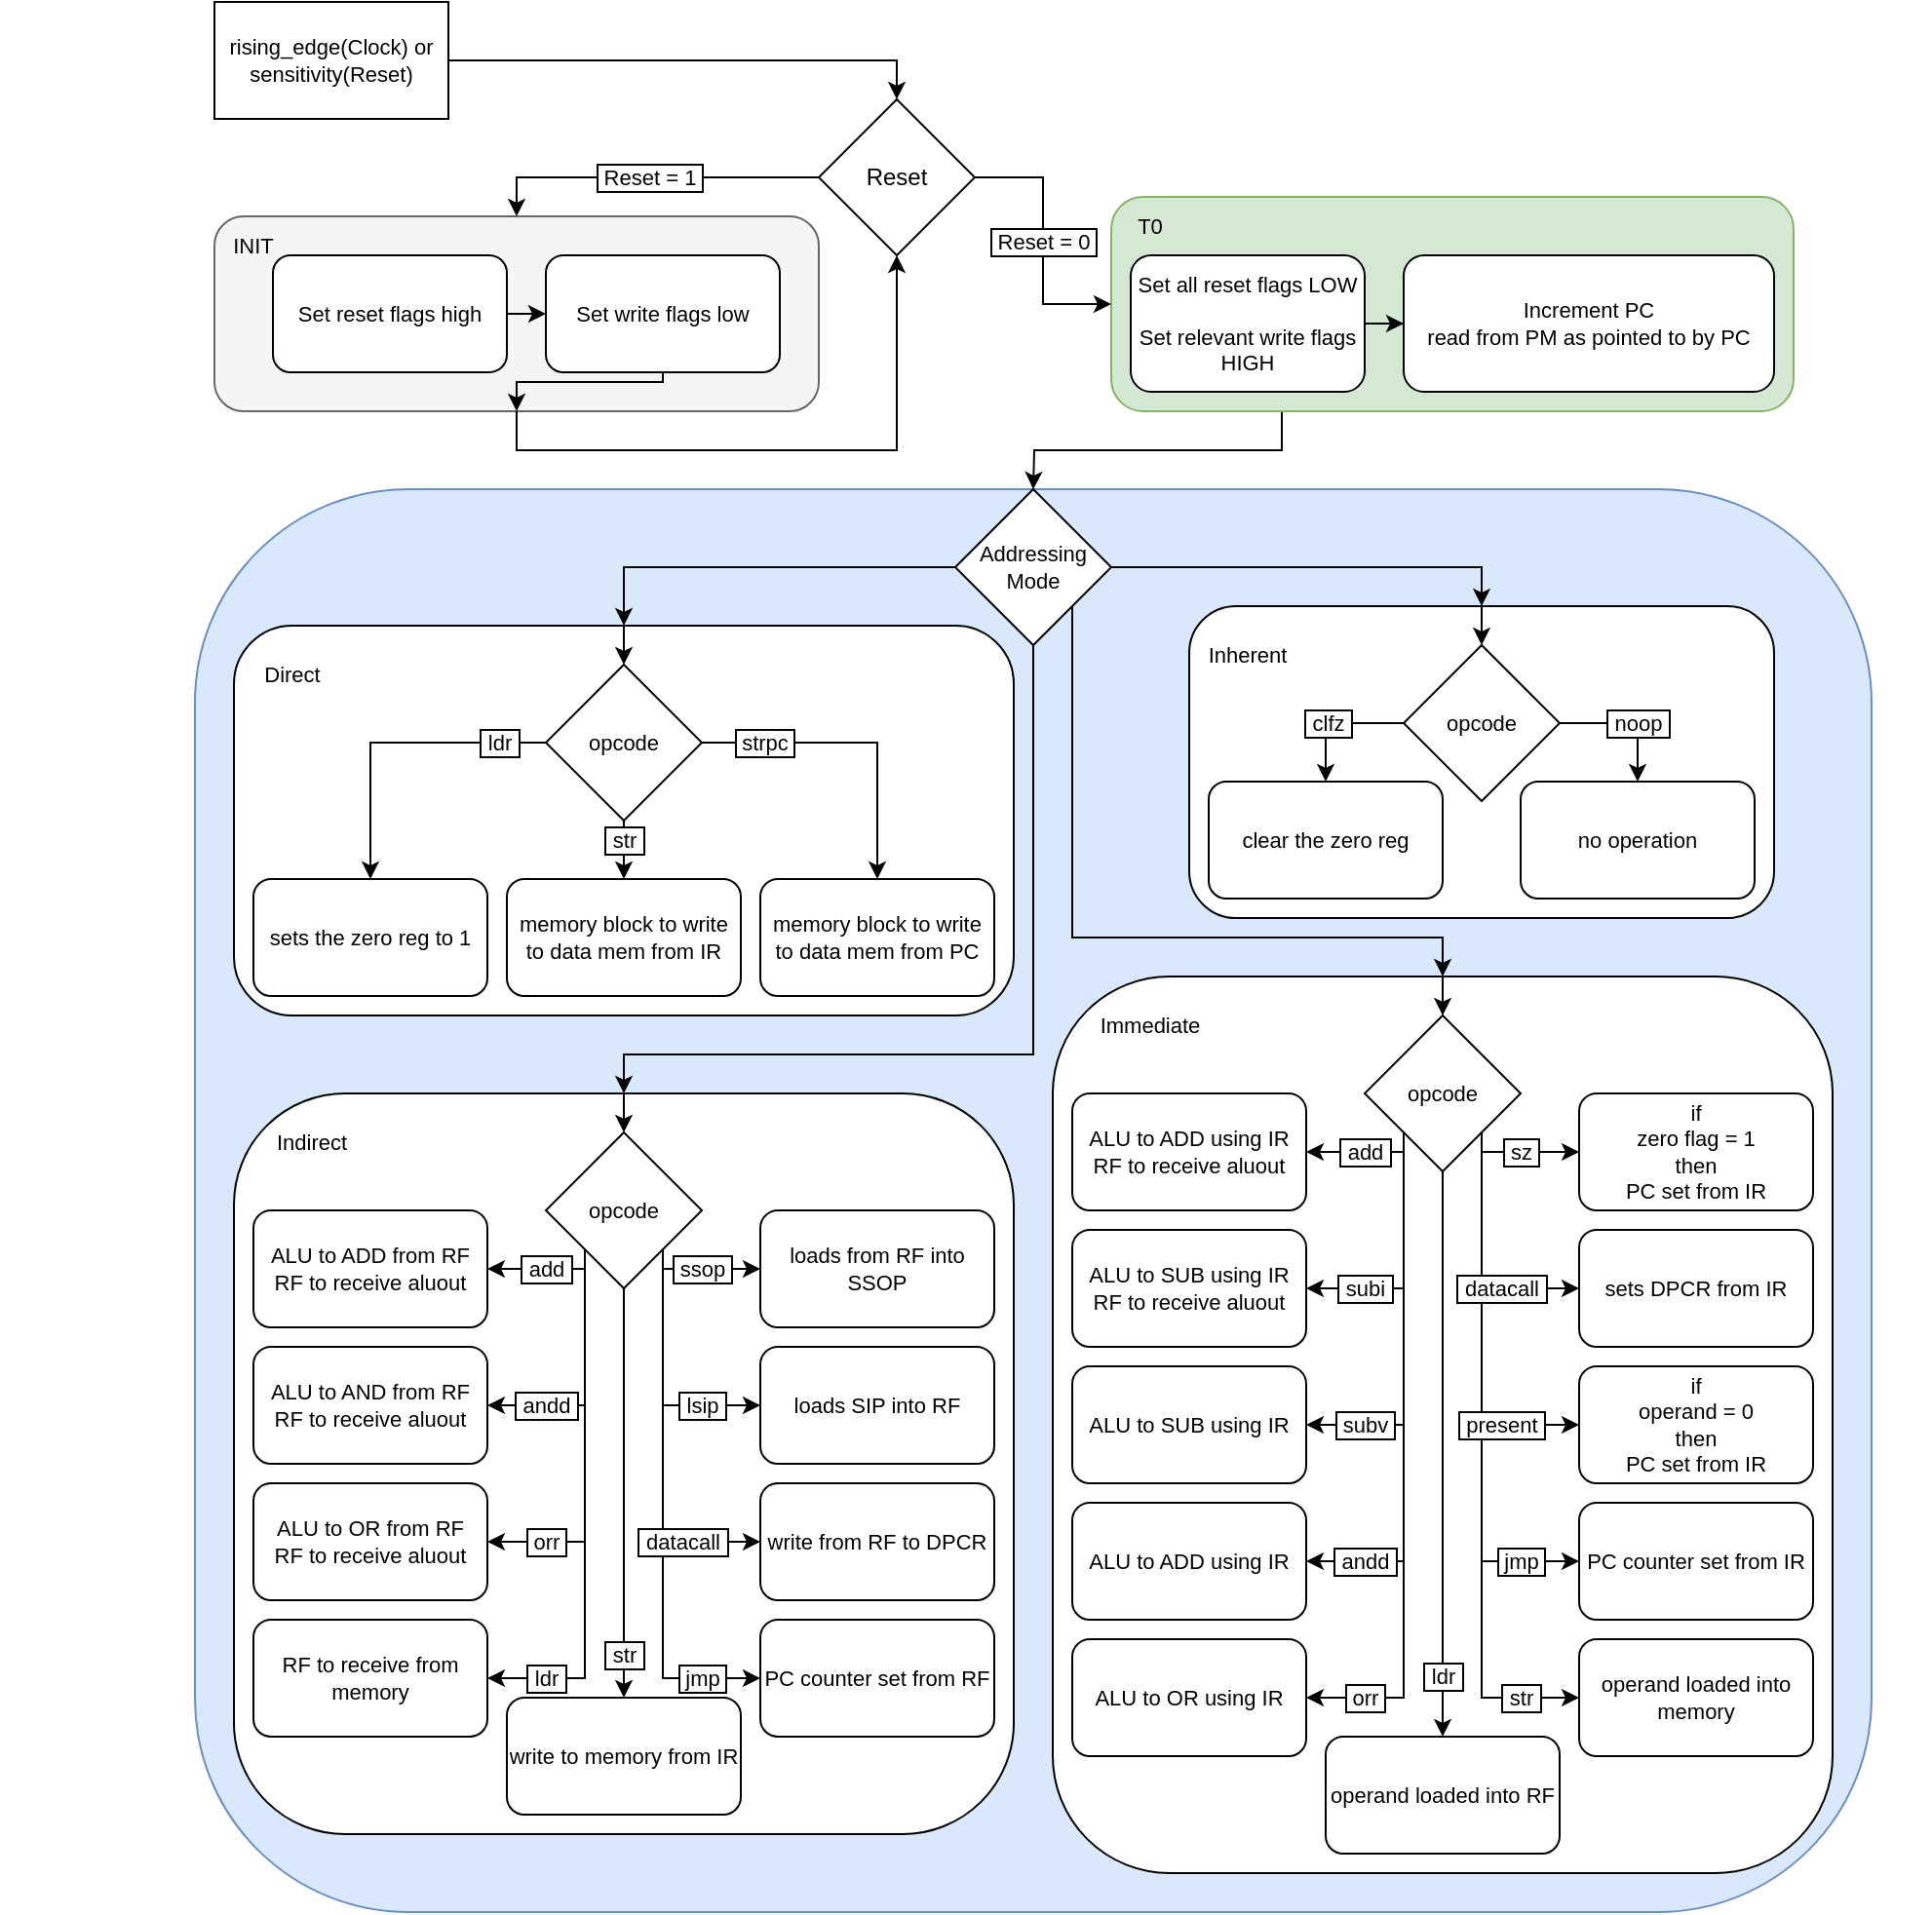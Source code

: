 <mxfile version="21.2.8" type="device" pages="2">
  <diagram name="ControlUnit" id="5OSL73vHE7T3cGWi182U">
    <mxGraphModel dx="1600" dy="478" grid="1" gridSize="10" guides="1" tooltips="1" connect="1" arrows="1" fold="1" page="1" pageScale="1" pageWidth="850" pageHeight="1100" math="0" shadow="0">
      <root>
        <mxCell id="0" />
        <mxCell id="1" parent="0" />
        <mxCell id="ZNJKmo3YXMTwLJoMVDTs-153" value="" style="rounded=1;whiteSpace=wrap;html=1;labelBackgroundColor=default;labelBorderColor=default;fontFamily=Helvetica;fontSize=11;fillColor=#dae8fc;strokeColor=#6c8ebf;" vertex="1" parent="1">
          <mxGeometry x="-280" y="400" width="860" height="730" as="geometry" />
        </mxCell>
        <mxCell id="ZNJKmo3YXMTwLJoMVDTs-136" style="edgeStyle=orthogonalEdgeStyle;shape=connector;rounded=0;orthogonalLoop=1;jettySize=auto;html=1;exitX=0.25;exitY=1;exitDx=0;exitDy=0;entryX=0.5;entryY=0;entryDx=0;entryDy=0;labelBackgroundColor=default;labelBorderColor=default;strokeColor=default;fontFamily=Helvetica;fontSize=11;fontColor=default;endArrow=classic;" edge="1" parent="1" source="ZNJKmo3YXMTwLJoMVDTs-28">
          <mxGeometry relative="1" as="geometry">
            <mxPoint x="150" y="400" as="targetPoint" />
          </mxGeometry>
        </mxCell>
        <mxCell id="ZNJKmo3YXMTwLJoMVDTs-52" value="" style="group" vertex="1" connectable="0" parent="1">
          <mxGeometry x="230" y="460" width="300" height="160" as="geometry" />
        </mxCell>
        <mxCell id="ZNJKmo3YXMTwLJoMVDTs-40" value="" style="rounded=1;whiteSpace=wrap;html=1;fontFamily=Helvetica;fontSize=11;fontColor=default;" vertex="1" parent="ZNJKmo3YXMTwLJoMVDTs-52">
          <mxGeometry width="300" height="160" as="geometry" />
        </mxCell>
        <mxCell id="ZNJKmo3YXMTwLJoMVDTs-41" value="Inherent" style="text;html=1;strokeColor=none;fillColor=none;align=center;verticalAlign=middle;whiteSpace=wrap;rounded=0;fontSize=11;fontFamily=Helvetica;fontColor=default;" vertex="1" parent="ZNJKmo3YXMTwLJoMVDTs-52">
          <mxGeometry y="10" width="60" height="30" as="geometry" />
        </mxCell>
        <mxCell id="ZNJKmo3YXMTwLJoMVDTs-42" value="opcode" style="rhombus;whiteSpace=wrap;html=1;fontFamily=Helvetica;fontSize=11;fontColor=default;" vertex="1" parent="ZNJKmo3YXMTwLJoMVDTs-52">
          <mxGeometry x="110" y="20" width="80" height="80" as="geometry" />
        </mxCell>
        <mxCell id="ZNJKmo3YXMTwLJoMVDTs-43" value="clear the zero reg" style="rounded=1;whiteSpace=wrap;html=1;fontFamily=Helvetica;fontSize=11;fontColor=default;" vertex="1" parent="ZNJKmo3YXMTwLJoMVDTs-52">
          <mxGeometry x="10" y="90" width="120" height="60" as="geometry" />
        </mxCell>
        <mxCell id="ZNJKmo3YXMTwLJoMVDTs-45" style="edgeStyle=orthogonalEdgeStyle;shape=connector;rounded=0;orthogonalLoop=1;jettySize=auto;html=1;exitX=0;exitY=0.5;exitDx=0;exitDy=0;labelBackgroundColor=default;labelBorderColor=default;strokeColor=default;fontFamily=Helvetica;fontSize=11;fontColor=default;endArrow=classic;" edge="1" parent="ZNJKmo3YXMTwLJoMVDTs-52" source="ZNJKmo3YXMTwLJoMVDTs-42" target="ZNJKmo3YXMTwLJoMVDTs-43">
          <mxGeometry relative="1" as="geometry" />
        </mxCell>
        <mxCell id="ZNJKmo3YXMTwLJoMVDTs-48" value="&amp;nbsp;clfz&amp;nbsp;" style="edgeLabel;html=1;align=center;verticalAlign=middle;resizable=0;points=[];fontSize=11;fontFamily=Helvetica;fontColor=default;labelBorderColor=default;" vertex="1" connectable="0" parent="ZNJKmo3YXMTwLJoMVDTs-45">
          <mxGeometry x="-0.095" relative="1" as="geometry">
            <mxPoint x="-8" as="offset" />
          </mxGeometry>
        </mxCell>
        <mxCell id="ZNJKmo3YXMTwLJoMVDTs-44" value="no operation" style="rounded=1;whiteSpace=wrap;html=1;fontFamily=Helvetica;fontSize=11;fontColor=default;" vertex="1" parent="ZNJKmo3YXMTwLJoMVDTs-52">
          <mxGeometry x="170" y="90" width="120" height="60" as="geometry" />
        </mxCell>
        <mxCell id="ZNJKmo3YXMTwLJoMVDTs-49" value="&amp;nbsp;noop&amp;nbsp;" style="edgeStyle=orthogonalEdgeStyle;shape=connector;rounded=0;orthogonalLoop=1;jettySize=auto;html=1;exitX=1;exitY=0.5;exitDx=0;exitDy=0;entryX=0.5;entryY=0;entryDx=0;entryDy=0;labelBackgroundColor=default;labelBorderColor=default;strokeColor=default;fontFamily=Helvetica;fontSize=11;fontColor=default;endArrow=classic;" edge="1" parent="ZNJKmo3YXMTwLJoMVDTs-52" source="ZNJKmo3YXMTwLJoMVDTs-42" target="ZNJKmo3YXMTwLJoMVDTs-44">
          <mxGeometry x="0.143" relative="1" as="geometry">
            <mxPoint as="offset" />
          </mxGeometry>
        </mxCell>
        <mxCell id="ZNJKmo3YXMTwLJoMVDTs-51" style="edgeStyle=orthogonalEdgeStyle;shape=connector;rounded=0;orthogonalLoop=1;jettySize=auto;html=1;exitX=0.5;exitY=0;exitDx=0;exitDy=0;entryX=0.5;entryY=0;entryDx=0;entryDy=0;labelBackgroundColor=default;labelBorderColor=default;strokeColor=default;fontFamily=Helvetica;fontSize=11;fontColor=default;endArrow=classic;" edge="1" parent="ZNJKmo3YXMTwLJoMVDTs-52" source="ZNJKmo3YXMTwLJoMVDTs-40" target="ZNJKmo3YXMTwLJoMVDTs-42">
          <mxGeometry relative="1" as="geometry" />
        </mxCell>
        <mxCell id="ZNJKmo3YXMTwLJoMVDTs-77" value="" style="group" vertex="1" connectable="0" parent="1">
          <mxGeometry x="-260" y="470" width="400" height="200" as="geometry" />
        </mxCell>
        <mxCell id="ZNJKmo3YXMTwLJoMVDTs-54" value="" style="rounded=1;whiteSpace=wrap;html=1;fontFamily=Helvetica;fontSize=11;fontColor=default;" vertex="1" parent="ZNJKmo3YXMTwLJoMVDTs-77">
          <mxGeometry width="400" height="200" as="geometry" />
        </mxCell>
        <mxCell id="ZNJKmo3YXMTwLJoMVDTs-55" value="Direct" style="text;html=1;strokeColor=none;fillColor=none;align=center;verticalAlign=middle;whiteSpace=wrap;rounded=0;fontSize=11;fontFamily=Helvetica;fontColor=default;" vertex="1" parent="ZNJKmo3YXMTwLJoMVDTs-77">
          <mxGeometry y="10" width="60" height="30" as="geometry" />
        </mxCell>
        <mxCell id="ZNJKmo3YXMTwLJoMVDTs-56" value="opcode" style="rhombus;whiteSpace=wrap;html=1;fontFamily=Helvetica;fontSize=11;fontColor=default;" vertex="1" parent="ZNJKmo3YXMTwLJoMVDTs-77">
          <mxGeometry x="160" y="20" width="80" height="80" as="geometry" />
        </mxCell>
        <mxCell id="ZNJKmo3YXMTwLJoMVDTs-57" value="sets the zero reg to 1" style="rounded=1;whiteSpace=wrap;html=1;fontFamily=Helvetica;fontSize=11;fontColor=default;" vertex="1" parent="ZNJKmo3YXMTwLJoMVDTs-77">
          <mxGeometry x="10" y="130" width="120" height="60" as="geometry" />
        </mxCell>
        <mxCell id="ZNJKmo3YXMTwLJoMVDTs-58" style="edgeStyle=orthogonalEdgeStyle;shape=connector;rounded=0;orthogonalLoop=1;jettySize=auto;html=1;exitX=0;exitY=0.5;exitDx=0;exitDy=0;labelBackgroundColor=default;labelBorderColor=default;strokeColor=default;fontFamily=Helvetica;fontSize=11;fontColor=default;endArrow=classic;entryX=0.5;entryY=0;entryDx=0;entryDy=0;" edge="1" parent="ZNJKmo3YXMTwLJoMVDTs-77" source="ZNJKmo3YXMTwLJoMVDTs-56" target="ZNJKmo3YXMTwLJoMVDTs-57">
          <mxGeometry relative="1" as="geometry" />
        </mxCell>
        <mxCell id="ZNJKmo3YXMTwLJoMVDTs-59" value="&amp;nbsp;ldr&amp;nbsp;" style="edgeLabel;html=1;align=center;verticalAlign=middle;resizable=0;points=[];fontSize=11;fontFamily=Helvetica;fontColor=default;labelBorderColor=default;" vertex="1" connectable="0" parent="ZNJKmo3YXMTwLJoMVDTs-58">
          <mxGeometry x="-0.095" relative="1" as="geometry">
            <mxPoint x="48" as="offset" />
          </mxGeometry>
        </mxCell>
        <mxCell id="ZNJKmo3YXMTwLJoMVDTs-60" value="memory block to write to data mem from PC" style="rounded=1;whiteSpace=wrap;html=1;fontFamily=Helvetica;fontSize=11;fontColor=default;" vertex="1" parent="ZNJKmo3YXMTwLJoMVDTs-77">
          <mxGeometry x="270" y="130" width="120" height="60" as="geometry" />
        </mxCell>
        <mxCell id="ZNJKmo3YXMTwLJoMVDTs-61" value="&amp;nbsp;strpc&amp;nbsp;" style="edgeStyle=orthogonalEdgeStyle;shape=connector;rounded=0;orthogonalLoop=1;jettySize=auto;html=1;exitX=1;exitY=0.5;exitDx=0;exitDy=0;entryX=0.5;entryY=0;entryDx=0;entryDy=0;labelBackgroundColor=default;labelBorderColor=default;strokeColor=default;fontFamily=Helvetica;fontSize=11;fontColor=default;endArrow=classic;" edge="1" parent="ZNJKmo3YXMTwLJoMVDTs-77" source="ZNJKmo3YXMTwLJoMVDTs-56" target="ZNJKmo3YXMTwLJoMVDTs-60">
          <mxGeometry x="-0.6" relative="1" as="geometry">
            <mxPoint as="offset" />
          </mxGeometry>
        </mxCell>
        <mxCell id="ZNJKmo3YXMTwLJoMVDTs-62" style="edgeStyle=orthogonalEdgeStyle;shape=connector;rounded=0;orthogonalLoop=1;jettySize=auto;html=1;exitX=0.5;exitY=0;exitDx=0;exitDy=0;entryX=0.5;entryY=0;entryDx=0;entryDy=0;labelBackgroundColor=default;labelBorderColor=default;strokeColor=default;fontFamily=Helvetica;fontSize=11;fontColor=default;endArrow=classic;" edge="1" parent="ZNJKmo3YXMTwLJoMVDTs-77" source="ZNJKmo3YXMTwLJoMVDTs-54" target="ZNJKmo3YXMTwLJoMVDTs-56">
          <mxGeometry relative="1" as="geometry" />
        </mxCell>
        <mxCell id="ZNJKmo3YXMTwLJoMVDTs-64" value="memory block to write to data mem from IR" style="rounded=1;whiteSpace=wrap;html=1;fontFamily=Helvetica;fontSize=11;fontColor=default;" vertex="1" parent="ZNJKmo3YXMTwLJoMVDTs-77">
          <mxGeometry x="140" y="130" width="120" height="60" as="geometry" />
        </mxCell>
        <mxCell id="ZNJKmo3YXMTwLJoMVDTs-65" value="&amp;nbsp;str&amp;nbsp;" style="edgeStyle=orthogonalEdgeStyle;shape=connector;rounded=0;orthogonalLoop=1;jettySize=auto;html=1;exitX=0.5;exitY=1;exitDx=0;exitDy=0;entryX=0.5;entryY=0;entryDx=0;entryDy=0;labelBackgroundColor=default;labelBorderColor=default;strokeColor=default;fontFamily=Helvetica;fontSize=11;fontColor=default;endArrow=classic;" edge="1" parent="ZNJKmo3YXMTwLJoMVDTs-77" source="ZNJKmo3YXMTwLJoMVDTs-56" target="ZNJKmo3YXMTwLJoMVDTs-64">
          <mxGeometry x="-0.333" relative="1" as="geometry">
            <mxPoint as="offset" />
          </mxGeometry>
        </mxCell>
        <mxCell id="ZNJKmo3YXMTwLJoMVDTs-131" value="" style="group" vertex="1" connectable="0" parent="1">
          <mxGeometry x="160" y="650" width="420" height="480" as="geometry" />
        </mxCell>
        <mxCell id="ZNJKmo3YXMTwLJoMVDTs-66" value="" style="rounded=1;whiteSpace=wrap;html=1;fontFamily=Helvetica;fontSize=11;fontColor=default;" vertex="1" parent="ZNJKmo3YXMTwLJoMVDTs-131">
          <mxGeometry width="400" height="460" as="geometry" />
        </mxCell>
        <mxCell id="ZNJKmo3YXMTwLJoMVDTs-67" value="Immediate" style="text;html=1;strokeColor=none;fillColor=none;align=center;verticalAlign=middle;whiteSpace=wrap;rounded=0;fontSize=11;fontFamily=Helvetica;fontColor=default;" vertex="1" parent="ZNJKmo3YXMTwLJoMVDTs-131">
          <mxGeometry x="20" y="10" width="60" height="30" as="geometry" />
        </mxCell>
        <mxCell id="ZNJKmo3YXMTwLJoMVDTs-69" value="opcode" style="rhombus;whiteSpace=wrap;html=1;fontFamily=Helvetica;fontSize=11;fontColor=default;" vertex="1" parent="ZNJKmo3YXMTwLJoMVDTs-131">
          <mxGeometry x="160" y="20" width="80" height="80" as="geometry" />
        </mxCell>
        <mxCell id="ZNJKmo3YXMTwLJoMVDTs-70" value="ALU to ADD using IR&lt;br&gt;RF to receive aluout" style="rounded=1;whiteSpace=wrap;html=1;fontFamily=Helvetica;fontSize=11;fontColor=default;" vertex="1" parent="ZNJKmo3YXMTwLJoMVDTs-131">
          <mxGeometry x="10" y="60" width="120" height="60" as="geometry" />
        </mxCell>
        <mxCell id="ZNJKmo3YXMTwLJoMVDTs-81" value="&amp;nbsp;add&amp;nbsp;" style="edgeStyle=orthogonalEdgeStyle;shape=connector;rounded=0;orthogonalLoop=1;jettySize=auto;html=1;exitX=0;exitY=1;exitDx=0;exitDy=0;entryX=1;entryY=0.5;entryDx=0;entryDy=0;labelBackgroundColor=default;labelBorderColor=default;strokeColor=default;fontFamily=Helvetica;fontSize=11;fontColor=default;endArrow=classic;" edge="1" parent="ZNJKmo3YXMTwLJoMVDTs-131" source="ZNJKmo3YXMTwLJoMVDTs-69" target="ZNJKmo3YXMTwLJoMVDTs-70">
          <mxGeometry relative="1" as="geometry">
            <Array as="points">
              <mxPoint x="180" y="90" />
            </Array>
            <mxPoint as="offset" />
          </mxGeometry>
        </mxCell>
        <mxCell id="ZNJKmo3YXMTwLJoMVDTs-75" style="edgeStyle=orthogonalEdgeStyle;shape=connector;rounded=0;orthogonalLoop=1;jettySize=auto;html=1;exitX=0.5;exitY=0;exitDx=0;exitDy=0;entryX=0.5;entryY=0;entryDx=0;entryDy=0;labelBackgroundColor=default;labelBorderColor=default;strokeColor=default;fontFamily=Helvetica;fontSize=11;fontColor=default;endArrow=classic;" edge="1" parent="ZNJKmo3YXMTwLJoMVDTs-131" source="ZNJKmo3YXMTwLJoMVDTs-66" target="ZNJKmo3YXMTwLJoMVDTs-69">
          <mxGeometry relative="1" as="geometry" />
        </mxCell>
        <mxCell id="ZNJKmo3YXMTwLJoMVDTs-76" value="operand loaded into RF" style="rounded=1;whiteSpace=wrap;html=1;fontFamily=Helvetica;fontSize=11;fontColor=default;" vertex="1" parent="ZNJKmo3YXMTwLJoMVDTs-131">
          <mxGeometry x="140" y="390" width="120" height="60" as="geometry" />
        </mxCell>
        <mxCell id="ZNJKmo3YXMTwLJoMVDTs-68" value="&amp;nbsp;ldr&amp;nbsp;" style="edgeStyle=orthogonalEdgeStyle;shape=connector;rounded=0;orthogonalLoop=1;jettySize=auto;html=1;exitX=0.5;exitY=1;exitDx=0;exitDy=0;entryX=0.5;entryY=0;entryDx=0;entryDy=0;labelBackgroundColor=default;labelBorderColor=default;strokeColor=default;fontFamily=Helvetica;fontSize=11;fontColor=default;endArrow=classic;" edge="1" parent="ZNJKmo3YXMTwLJoMVDTs-131" source="ZNJKmo3YXMTwLJoMVDTs-69" target="ZNJKmo3YXMTwLJoMVDTs-76">
          <mxGeometry x="0.786" relative="1" as="geometry">
            <mxPoint as="offset" />
          </mxGeometry>
        </mxCell>
        <mxCell id="ZNJKmo3YXMTwLJoMVDTs-78" value="ALU to SUB using IR&lt;br&gt;RF to receive aluout" style="rounded=1;whiteSpace=wrap;html=1;fontFamily=Helvetica;fontSize=11;fontColor=default;" vertex="1" parent="ZNJKmo3YXMTwLJoMVDTs-131">
          <mxGeometry x="10" y="130" width="120" height="60" as="geometry" />
        </mxCell>
        <mxCell id="ZNJKmo3YXMTwLJoMVDTs-82" value="&amp;nbsp;subi&amp;nbsp;" style="edgeStyle=orthogonalEdgeStyle;shape=connector;rounded=0;orthogonalLoop=1;jettySize=auto;html=1;exitX=0;exitY=1;exitDx=0;exitDy=0;entryX=1;entryY=0.5;entryDx=0;entryDy=0;labelBackgroundColor=default;labelBorderColor=default;strokeColor=default;fontFamily=Helvetica;fontSize=11;fontColor=default;endArrow=classic;" edge="1" parent="ZNJKmo3YXMTwLJoMVDTs-131" source="ZNJKmo3YXMTwLJoMVDTs-69" target="ZNJKmo3YXMTwLJoMVDTs-78">
          <mxGeometry x="0.538" relative="1" as="geometry">
            <Array as="points">
              <mxPoint x="180" y="160" />
            </Array>
            <mxPoint as="offset" />
          </mxGeometry>
        </mxCell>
        <mxCell id="ZNJKmo3YXMTwLJoMVDTs-79" value="ALU to SUB using IR" style="rounded=1;whiteSpace=wrap;html=1;fontFamily=Helvetica;fontSize=11;fontColor=default;" vertex="1" parent="ZNJKmo3YXMTwLJoMVDTs-131">
          <mxGeometry x="10" y="200" width="120" height="60" as="geometry" />
        </mxCell>
        <mxCell id="ZNJKmo3YXMTwLJoMVDTs-83" value="&amp;nbsp;subv&amp;nbsp;" style="edgeStyle=orthogonalEdgeStyle;shape=connector;rounded=0;orthogonalLoop=1;jettySize=auto;html=1;exitX=0;exitY=1;exitDx=0;exitDy=0;entryX=1;entryY=0.5;entryDx=0;entryDy=0;labelBackgroundColor=default;labelBorderColor=default;strokeColor=default;fontFamily=Helvetica;fontSize=11;fontColor=default;endArrow=classic;" edge="1" parent="ZNJKmo3YXMTwLJoMVDTs-131" source="ZNJKmo3YXMTwLJoMVDTs-69" target="ZNJKmo3YXMTwLJoMVDTs-79">
          <mxGeometry x="0.7" relative="1" as="geometry">
            <Array as="points">
              <mxPoint x="180" y="230" />
            </Array>
            <mxPoint as="offset" />
          </mxGeometry>
        </mxCell>
        <mxCell id="ZNJKmo3YXMTwLJoMVDTs-80" value="ALU to ADD using IR" style="rounded=1;whiteSpace=wrap;html=1;fontFamily=Helvetica;fontSize=11;fontColor=default;" vertex="1" parent="ZNJKmo3YXMTwLJoMVDTs-131">
          <mxGeometry x="10" y="270" width="120" height="60" as="geometry" />
        </mxCell>
        <mxCell id="ZNJKmo3YXMTwLJoMVDTs-84" value="&amp;nbsp;andd&amp;nbsp;" style="edgeStyle=orthogonalEdgeStyle;shape=connector;rounded=0;orthogonalLoop=1;jettySize=auto;html=1;exitX=0;exitY=1;exitDx=0;exitDy=0;entryX=1;entryY=0.5;entryDx=0;entryDy=0;labelBackgroundColor=default;labelBorderColor=default;strokeColor=default;fontFamily=Helvetica;fontSize=11;fontColor=default;endArrow=classic;" edge="1" parent="ZNJKmo3YXMTwLJoMVDTs-131" source="ZNJKmo3YXMTwLJoMVDTs-69" target="ZNJKmo3YXMTwLJoMVDTs-80">
          <mxGeometry x="0.778" relative="1" as="geometry">
            <Array as="points">
              <mxPoint x="180" y="300" />
            </Array>
            <mxPoint as="offset" />
          </mxGeometry>
        </mxCell>
        <mxCell id="ZNJKmo3YXMTwLJoMVDTs-93" value="if&lt;br&gt;zero flag = 1&lt;br&gt;then&lt;br&gt;PC set from IR" style="rounded=1;whiteSpace=wrap;html=1;fontFamily=Helvetica;fontSize=11;fontColor=default;" vertex="1" parent="ZNJKmo3YXMTwLJoMVDTs-131">
          <mxGeometry x="270" y="60" width="120" height="60" as="geometry" />
        </mxCell>
        <mxCell id="ZNJKmo3YXMTwLJoMVDTs-98" value="&amp;nbsp;sz&amp;nbsp;" style="edgeStyle=orthogonalEdgeStyle;shape=connector;rounded=0;orthogonalLoop=1;jettySize=auto;html=1;exitX=1;exitY=1;exitDx=0;exitDy=0;entryX=0;entryY=0.5;entryDx=0;entryDy=0;labelBackgroundColor=default;labelBorderColor=default;strokeColor=default;fontFamily=Helvetica;fontSize=11;fontColor=default;endArrow=classic;" edge="1" parent="ZNJKmo3YXMTwLJoMVDTs-131" source="ZNJKmo3YXMTwLJoMVDTs-69" target="ZNJKmo3YXMTwLJoMVDTs-93">
          <mxGeometry relative="1" as="geometry">
            <Array as="points">
              <mxPoint x="220" y="90" />
            </Array>
            <mxPoint as="offset" />
          </mxGeometry>
        </mxCell>
        <mxCell id="ZNJKmo3YXMTwLJoMVDTs-94" value="sets DPCR from IR" style="rounded=1;whiteSpace=wrap;html=1;fontFamily=Helvetica;fontSize=11;fontColor=default;" vertex="1" parent="ZNJKmo3YXMTwLJoMVDTs-131">
          <mxGeometry x="270" y="130" width="120" height="60" as="geometry" />
        </mxCell>
        <mxCell id="ZNJKmo3YXMTwLJoMVDTs-95" value="if&lt;br&gt;operand = 0&lt;br&gt;then&lt;br&gt;PC set from IR" style="rounded=1;whiteSpace=wrap;html=1;fontFamily=Helvetica;fontSize=11;fontColor=default;" vertex="1" parent="ZNJKmo3YXMTwLJoMVDTs-131">
          <mxGeometry x="270" y="200" width="120" height="60" as="geometry" />
        </mxCell>
        <mxCell id="ZNJKmo3YXMTwLJoMVDTs-96" value="PC counter set from IR" style="rounded=1;whiteSpace=wrap;html=1;fontFamily=Helvetica;fontSize=11;fontColor=default;" vertex="1" parent="ZNJKmo3YXMTwLJoMVDTs-131">
          <mxGeometry x="270" y="270" width="120" height="60" as="geometry" />
        </mxCell>
        <mxCell id="ZNJKmo3YXMTwLJoMVDTs-101" value="&amp;nbsp;jmp&amp;nbsp;" style="edgeStyle=orthogonalEdgeStyle;shape=connector;rounded=0;orthogonalLoop=1;jettySize=auto;html=1;exitX=1;exitY=1;exitDx=0;exitDy=0;entryX=0;entryY=0.5;entryDx=0;entryDy=0;labelBackgroundColor=default;labelBorderColor=default;strokeColor=default;fontFamily=Helvetica;fontSize=11;fontColor=default;endArrow=classic;" edge="1" parent="ZNJKmo3YXMTwLJoMVDTs-131" source="ZNJKmo3YXMTwLJoMVDTs-69" target="ZNJKmo3YXMTwLJoMVDTs-96">
          <mxGeometry x="0.778" relative="1" as="geometry">
            <Array as="points">
              <mxPoint x="220" y="300" />
            </Array>
            <mxPoint as="offset" />
          </mxGeometry>
        </mxCell>
        <mxCell id="ZNJKmo3YXMTwLJoMVDTs-125" value="ALU to OR using IR" style="rounded=1;whiteSpace=wrap;html=1;fontFamily=Helvetica;fontSize=11;fontColor=default;" vertex="1" parent="ZNJKmo3YXMTwLJoMVDTs-131">
          <mxGeometry x="10" y="340" width="120" height="60" as="geometry" />
        </mxCell>
        <mxCell id="ZNJKmo3YXMTwLJoMVDTs-126" value="operand loaded into memory" style="rounded=1;whiteSpace=wrap;html=1;fontFamily=Helvetica;fontSize=11;fontColor=default;" vertex="1" parent="ZNJKmo3YXMTwLJoMVDTs-131">
          <mxGeometry x="270" y="340" width="120" height="60" as="geometry" />
        </mxCell>
        <mxCell id="ZNJKmo3YXMTwLJoMVDTs-127" value="&amp;nbsp;orr&amp;nbsp;" style="edgeStyle=orthogonalEdgeStyle;shape=connector;rounded=0;orthogonalLoop=1;jettySize=auto;html=1;exitX=0;exitY=1;exitDx=0;exitDy=0;entryX=1;entryY=0.5;entryDx=0;entryDy=0;labelBackgroundColor=default;labelBorderColor=default;strokeColor=default;fontFamily=Helvetica;fontSize=11;fontColor=default;endArrow=classic;" edge="1" parent="ZNJKmo3YXMTwLJoMVDTs-131" source="ZNJKmo3YXMTwLJoMVDTs-69" target="ZNJKmo3YXMTwLJoMVDTs-125">
          <mxGeometry x="0.824" relative="1" as="geometry">
            <Array as="points">
              <mxPoint x="180" y="370" />
            </Array>
            <mxPoint as="offset" />
          </mxGeometry>
        </mxCell>
        <mxCell id="ZNJKmo3YXMTwLJoMVDTs-128" value="&amp;nbsp;str&amp;nbsp;" style="edgeStyle=orthogonalEdgeStyle;shape=connector;rounded=0;orthogonalLoop=1;jettySize=auto;html=1;exitX=1;exitY=1;exitDx=0;exitDy=0;entryX=0;entryY=0.5;entryDx=0;entryDy=0;labelBackgroundColor=default;labelBorderColor=default;strokeColor=default;fontFamily=Helvetica;fontSize=11;fontColor=default;endArrow=classic;" edge="1" parent="ZNJKmo3YXMTwLJoMVDTs-131" source="ZNJKmo3YXMTwLJoMVDTs-69" target="ZNJKmo3YXMTwLJoMVDTs-126">
          <mxGeometry x="0.824" relative="1" as="geometry">
            <Array as="points">
              <mxPoint x="220" y="370" />
            </Array>
            <mxPoint as="offset" />
          </mxGeometry>
        </mxCell>
        <mxCell id="ZNJKmo3YXMTwLJoMVDTs-100" value="&amp;nbsp;present&amp;nbsp;" style="edgeStyle=orthogonalEdgeStyle;shape=connector;rounded=0;orthogonalLoop=1;jettySize=auto;html=1;exitX=1;exitY=1;exitDx=0;exitDy=0;entryX=0;entryY=0.5;entryDx=0;entryDy=0;labelBackgroundColor=default;labelBorderColor=default;strokeColor=default;fontFamily=Helvetica;fontSize=11;fontColor=default;endArrow=classic;" edge="1" parent="ZNJKmo3YXMTwLJoMVDTs-131" source="ZNJKmo3YXMTwLJoMVDTs-69" target="ZNJKmo3YXMTwLJoMVDTs-95">
          <mxGeometry x="0.6" relative="1" as="geometry">
            <Array as="points">
              <mxPoint x="220" y="230" />
            </Array>
            <mxPoint as="offset" />
          </mxGeometry>
        </mxCell>
        <mxCell id="ZNJKmo3YXMTwLJoMVDTs-99" value="&amp;nbsp;datacall&amp;nbsp;" style="edgeStyle=orthogonalEdgeStyle;shape=connector;rounded=0;orthogonalLoop=1;jettySize=auto;html=1;exitX=1;exitY=1;exitDx=0;exitDy=0;entryX=0;entryY=0.5;entryDx=0;entryDy=0;labelBackgroundColor=default;labelBorderColor=default;strokeColor=default;fontFamily=Helvetica;fontSize=11;fontColor=default;endArrow=classic;" edge="1" parent="ZNJKmo3YXMTwLJoMVDTs-131" source="ZNJKmo3YXMTwLJoMVDTs-69" target="ZNJKmo3YXMTwLJoMVDTs-94">
          <mxGeometry x="0.385" relative="1" as="geometry">
            <Array as="points">
              <mxPoint x="220" y="160" />
            </Array>
            <mxPoint as="offset" />
          </mxGeometry>
        </mxCell>
        <mxCell id="ZNJKmo3YXMTwLJoMVDTs-132" value="" style="group" vertex="1" connectable="0" parent="1">
          <mxGeometry x="-260" y="710" width="400" height="380" as="geometry" />
        </mxCell>
        <mxCell id="ZNJKmo3YXMTwLJoMVDTs-103" value="" style="rounded=1;whiteSpace=wrap;html=1;fontFamily=Helvetica;fontSize=11;fontColor=default;" vertex="1" parent="ZNJKmo3YXMTwLJoMVDTs-132">
          <mxGeometry width="400" height="380" as="geometry" />
        </mxCell>
        <mxCell id="ZNJKmo3YXMTwLJoMVDTs-104" value="Indirect" style="text;html=1;strokeColor=none;fillColor=none;align=center;verticalAlign=middle;whiteSpace=wrap;rounded=0;fontSize=11;fontFamily=Helvetica;fontColor=default;" vertex="1" parent="ZNJKmo3YXMTwLJoMVDTs-132">
          <mxGeometry x="10" y="10" width="60" height="30" as="geometry" />
        </mxCell>
        <mxCell id="ZNJKmo3YXMTwLJoMVDTs-113" value="opcode" style="rhombus;whiteSpace=wrap;html=1;fontFamily=Helvetica;fontSize=11;fontColor=default;" vertex="1" parent="ZNJKmo3YXMTwLJoMVDTs-132">
          <mxGeometry x="160" y="20" width="80" height="80" as="geometry" />
        </mxCell>
        <mxCell id="ZNJKmo3YXMTwLJoMVDTs-114" value="ALU to ADD from RF&lt;br&gt;RF to receive aluout" style="rounded=1;whiteSpace=wrap;html=1;fontFamily=Helvetica;fontSize=11;fontColor=default;" vertex="1" parent="ZNJKmo3YXMTwLJoMVDTs-132">
          <mxGeometry x="10" y="60" width="120" height="60" as="geometry" />
        </mxCell>
        <mxCell id="ZNJKmo3YXMTwLJoMVDTs-106" value="&amp;nbsp;add&amp;nbsp;" style="edgeStyle=orthogonalEdgeStyle;shape=connector;rounded=0;orthogonalLoop=1;jettySize=auto;html=1;exitX=0;exitY=1;exitDx=0;exitDy=0;entryX=1;entryY=0.5;entryDx=0;entryDy=0;labelBackgroundColor=default;labelBorderColor=default;strokeColor=default;fontFamily=Helvetica;fontSize=11;fontColor=default;endArrow=classic;" edge="1" parent="ZNJKmo3YXMTwLJoMVDTs-132" source="ZNJKmo3YXMTwLJoMVDTs-113" target="ZNJKmo3YXMTwLJoMVDTs-114">
          <mxGeometry relative="1" as="geometry">
            <Array as="points">
              <mxPoint x="180" y="90" />
            </Array>
            <mxPoint as="offset" />
          </mxGeometry>
        </mxCell>
        <mxCell id="ZNJKmo3YXMTwLJoMVDTs-115" style="edgeStyle=orthogonalEdgeStyle;shape=connector;rounded=0;orthogonalLoop=1;jettySize=auto;html=1;exitX=0.5;exitY=0;exitDx=0;exitDy=0;entryX=0.5;entryY=0;entryDx=0;entryDy=0;labelBackgroundColor=default;labelBorderColor=default;strokeColor=default;fontFamily=Helvetica;fontSize=11;fontColor=default;endArrow=classic;" edge="1" parent="ZNJKmo3YXMTwLJoMVDTs-132" source="ZNJKmo3YXMTwLJoMVDTs-103" target="ZNJKmo3YXMTwLJoMVDTs-113">
          <mxGeometry relative="1" as="geometry" />
        </mxCell>
        <mxCell id="ZNJKmo3YXMTwLJoMVDTs-116" value="write to memory from IR" style="rounded=1;whiteSpace=wrap;html=1;fontFamily=Helvetica;fontSize=11;fontColor=default;" vertex="1" parent="ZNJKmo3YXMTwLJoMVDTs-132">
          <mxGeometry x="140" y="310" width="120" height="60" as="geometry" />
        </mxCell>
        <mxCell id="ZNJKmo3YXMTwLJoMVDTs-105" value="&amp;nbsp;str&amp;nbsp;" style="edgeStyle=orthogonalEdgeStyle;shape=connector;rounded=0;orthogonalLoop=1;jettySize=auto;html=1;exitX=0.5;exitY=1;exitDx=0;exitDy=0;entryX=0.5;entryY=0;entryDx=0;entryDy=0;labelBackgroundColor=default;labelBorderColor=default;strokeColor=default;fontFamily=Helvetica;fontSize=11;fontColor=default;endArrow=classic;" edge="1" parent="ZNJKmo3YXMTwLJoMVDTs-132" source="ZNJKmo3YXMTwLJoMVDTs-113" target="ZNJKmo3YXMTwLJoMVDTs-116">
          <mxGeometry x="0.786" relative="1" as="geometry">
            <mxPoint as="offset" />
          </mxGeometry>
        </mxCell>
        <mxCell id="ZNJKmo3YXMTwLJoMVDTs-117" value="ALU to AND&amp;nbsp;from RF&lt;br&gt;RF to receive aluout" style="rounded=1;whiteSpace=wrap;html=1;fontFamily=Helvetica;fontSize=11;fontColor=default;" vertex="1" parent="ZNJKmo3YXMTwLJoMVDTs-132">
          <mxGeometry x="10" y="130" width="120" height="60" as="geometry" />
        </mxCell>
        <mxCell id="ZNJKmo3YXMTwLJoMVDTs-107" value="&amp;nbsp;andd&amp;nbsp;" style="edgeStyle=orthogonalEdgeStyle;shape=connector;rounded=0;orthogonalLoop=1;jettySize=auto;html=1;exitX=0;exitY=1;exitDx=0;exitDy=0;entryX=1;entryY=0.5;entryDx=0;entryDy=0;labelBackgroundColor=default;labelBorderColor=default;strokeColor=default;fontFamily=Helvetica;fontSize=11;fontColor=default;endArrow=classic;" edge="1" parent="ZNJKmo3YXMTwLJoMVDTs-132" source="ZNJKmo3YXMTwLJoMVDTs-113" target="ZNJKmo3YXMTwLJoMVDTs-117">
          <mxGeometry x="0.538" relative="1" as="geometry">
            <Array as="points">
              <mxPoint x="180" y="160" />
            </Array>
            <mxPoint as="offset" />
          </mxGeometry>
        </mxCell>
        <mxCell id="ZNJKmo3YXMTwLJoMVDTs-118" value="ALU to OR&amp;nbsp;from RF&lt;br&gt;RF to receive aluout" style="rounded=1;whiteSpace=wrap;html=1;fontFamily=Helvetica;fontSize=11;fontColor=default;" vertex="1" parent="ZNJKmo3YXMTwLJoMVDTs-132">
          <mxGeometry x="10" y="200" width="120" height="60" as="geometry" />
        </mxCell>
        <mxCell id="ZNJKmo3YXMTwLJoMVDTs-108" value="&amp;nbsp;orr&amp;nbsp;" style="edgeStyle=orthogonalEdgeStyle;shape=connector;rounded=0;orthogonalLoop=1;jettySize=auto;html=1;exitX=0;exitY=1;exitDx=0;exitDy=0;entryX=1;entryY=0.5;entryDx=0;entryDy=0;labelBackgroundColor=default;labelBorderColor=default;strokeColor=default;fontFamily=Helvetica;fontSize=11;fontColor=default;endArrow=classic;" edge="1" parent="ZNJKmo3YXMTwLJoMVDTs-132" source="ZNJKmo3YXMTwLJoMVDTs-113" target="ZNJKmo3YXMTwLJoMVDTs-118">
          <mxGeometry x="0.7" relative="1" as="geometry">
            <Array as="points">
              <mxPoint x="180" y="230" />
            </Array>
            <mxPoint as="offset" />
          </mxGeometry>
        </mxCell>
        <mxCell id="ZNJKmo3YXMTwLJoMVDTs-119" value="RF to receive from memory" style="rounded=1;whiteSpace=wrap;html=1;fontFamily=Helvetica;fontSize=11;fontColor=default;" vertex="1" parent="ZNJKmo3YXMTwLJoMVDTs-132">
          <mxGeometry x="10" y="270" width="120" height="60" as="geometry" />
        </mxCell>
        <mxCell id="ZNJKmo3YXMTwLJoMVDTs-109" value="&amp;nbsp;ldr&amp;nbsp;" style="edgeStyle=orthogonalEdgeStyle;shape=connector;rounded=0;orthogonalLoop=1;jettySize=auto;html=1;exitX=0;exitY=1;exitDx=0;exitDy=0;entryX=1;entryY=0.5;entryDx=0;entryDy=0;labelBackgroundColor=default;labelBorderColor=default;strokeColor=default;fontFamily=Helvetica;fontSize=11;fontColor=default;endArrow=classic;" edge="1" parent="ZNJKmo3YXMTwLJoMVDTs-132" source="ZNJKmo3YXMTwLJoMVDTs-113" target="ZNJKmo3YXMTwLJoMVDTs-119">
          <mxGeometry x="0.778" relative="1" as="geometry">
            <Array as="points">
              <mxPoint x="180" y="300" />
            </Array>
            <mxPoint as="offset" />
          </mxGeometry>
        </mxCell>
        <mxCell id="ZNJKmo3YXMTwLJoMVDTs-120" value="loads from RF into SSOP" style="rounded=1;whiteSpace=wrap;html=1;fontFamily=Helvetica;fontSize=11;fontColor=default;" vertex="1" parent="ZNJKmo3YXMTwLJoMVDTs-132">
          <mxGeometry x="270" y="60" width="120" height="60" as="geometry" />
        </mxCell>
        <mxCell id="ZNJKmo3YXMTwLJoMVDTs-110" value="&amp;nbsp;ssop&amp;nbsp;" style="edgeStyle=orthogonalEdgeStyle;shape=connector;rounded=0;orthogonalLoop=1;jettySize=auto;html=1;exitX=1;exitY=1;exitDx=0;exitDy=0;entryX=0;entryY=0.5;entryDx=0;entryDy=0;labelBackgroundColor=default;labelBorderColor=default;strokeColor=default;fontFamily=Helvetica;fontSize=11;fontColor=default;endArrow=classic;" edge="1" parent="ZNJKmo3YXMTwLJoMVDTs-132" source="ZNJKmo3YXMTwLJoMVDTs-113" target="ZNJKmo3YXMTwLJoMVDTs-120">
          <mxGeometry relative="1" as="geometry">
            <Array as="points">
              <mxPoint x="220" y="90" />
            </Array>
            <mxPoint as="offset" />
          </mxGeometry>
        </mxCell>
        <mxCell id="ZNJKmo3YXMTwLJoMVDTs-121" value="loads SIP into RF" style="rounded=1;whiteSpace=wrap;html=1;fontFamily=Helvetica;fontSize=11;fontColor=default;" vertex="1" parent="ZNJKmo3YXMTwLJoMVDTs-132">
          <mxGeometry x="270" y="130" width="120" height="60" as="geometry" />
        </mxCell>
        <mxCell id="ZNJKmo3YXMTwLJoMVDTs-111" value="&amp;nbsp;lsip&amp;nbsp;" style="edgeStyle=orthogonalEdgeStyle;shape=connector;rounded=0;orthogonalLoop=1;jettySize=auto;html=1;exitX=1;exitY=1;exitDx=0;exitDy=0;entryX=0;entryY=0.5;entryDx=0;entryDy=0;labelBackgroundColor=default;labelBorderColor=default;strokeColor=default;fontFamily=Helvetica;fontSize=11;fontColor=default;endArrow=classic;" edge="1" parent="ZNJKmo3YXMTwLJoMVDTs-132" source="ZNJKmo3YXMTwLJoMVDTs-113" target="ZNJKmo3YXMTwLJoMVDTs-121">
          <mxGeometry x="0.538" relative="1" as="geometry">
            <Array as="points">
              <mxPoint x="220" y="160" />
            </Array>
            <mxPoint as="offset" />
          </mxGeometry>
        </mxCell>
        <mxCell id="ZNJKmo3YXMTwLJoMVDTs-122" value="write from RF to DPCR" style="rounded=1;whiteSpace=wrap;html=1;fontFamily=Helvetica;fontSize=11;fontColor=default;" vertex="1" parent="ZNJKmo3YXMTwLJoMVDTs-132">
          <mxGeometry x="270" y="200" width="120" height="60" as="geometry" />
        </mxCell>
        <mxCell id="ZNJKmo3YXMTwLJoMVDTs-123" value="PC counter set from RF" style="rounded=1;whiteSpace=wrap;html=1;fontFamily=Helvetica;fontSize=11;fontColor=default;" vertex="1" parent="ZNJKmo3YXMTwLJoMVDTs-132">
          <mxGeometry x="270" y="270" width="120" height="60" as="geometry" />
        </mxCell>
        <mxCell id="ZNJKmo3YXMTwLJoMVDTs-112" value="&amp;nbsp;jmp&amp;nbsp;" style="edgeStyle=orthogonalEdgeStyle;shape=connector;rounded=0;orthogonalLoop=1;jettySize=auto;html=1;exitX=1;exitY=1;exitDx=0;exitDy=0;entryX=0;entryY=0.5;entryDx=0;entryDy=0;labelBackgroundColor=default;labelBorderColor=default;strokeColor=default;fontFamily=Helvetica;fontSize=11;fontColor=default;endArrow=classic;" edge="1" parent="ZNJKmo3YXMTwLJoMVDTs-132" source="ZNJKmo3YXMTwLJoMVDTs-113" target="ZNJKmo3YXMTwLJoMVDTs-123">
          <mxGeometry x="0.778" relative="1" as="geometry">
            <Array as="points">
              <mxPoint x="220" y="300" />
            </Array>
            <mxPoint as="offset" />
          </mxGeometry>
        </mxCell>
        <mxCell id="ZNJKmo3YXMTwLJoMVDTs-124" value="&amp;nbsp;datacall&amp;nbsp;" style="edgeStyle=orthogonalEdgeStyle;shape=connector;rounded=0;orthogonalLoop=1;jettySize=auto;html=1;exitX=1;exitY=1;exitDx=0;exitDy=0;entryX=0;entryY=0.5;entryDx=0;entryDy=0;labelBackgroundColor=default;labelBorderColor=default;strokeColor=default;fontFamily=Helvetica;fontSize=11;fontColor=default;endArrow=classic;" edge="1" parent="ZNJKmo3YXMTwLJoMVDTs-132" source="ZNJKmo3YXMTwLJoMVDTs-113" target="ZNJKmo3YXMTwLJoMVDTs-122">
          <mxGeometry x="0.6" relative="1" as="geometry">
            <Array as="points">
              <mxPoint x="220" y="230" />
            </Array>
            <mxPoint as="offset" />
          </mxGeometry>
        </mxCell>
        <mxCell id="ZNJKmo3YXMTwLJoMVDTs-148" style="edgeStyle=orthogonalEdgeStyle;shape=connector;rounded=0;orthogonalLoop=1;jettySize=auto;html=1;exitX=1;exitY=0.5;exitDx=0;exitDy=0;labelBackgroundColor=default;labelBorderColor=default;strokeColor=default;fontFamily=Helvetica;fontSize=11;fontColor=default;endArrow=classic;" edge="1" parent="1" source="ZNJKmo3YXMTwLJoMVDTs-137">
          <mxGeometry relative="1" as="geometry">
            <mxPoint x="380" y="460" as="targetPoint" />
            <Array as="points">
              <mxPoint x="380" y="440" />
            </Array>
          </mxGeometry>
        </mxCell>
        <mxCell id="ZNJKmo3YXMTwLJoMVDTs-149" style="edgeStyle=orthogonalEdgeStyle;shape=connector;rounded=0;orthogonalLoop=1;jettySize=auto;html=1;exitX=1;exitY=1;exitDx=0;exitDy=0;entryX=0.5;entryY=0;entryDx=0;entryDy=0;labelBackgroundColor=default;labelBorderColor=default;strokeColor=default;fontFamily=Helvetica;fontSize=11;fontColor=default;endArrow=classic;" edge="1" parent="1" source="ZNJKmo3YXMTwLJoMVDTs-137" target="ZNJKmo3YXMTwLJoMVDTs-66">
          <mxGeometry relative="1" as="geometry">
            <Array as="points">
              <mxPoint x="170" y="630" />
              <mxPoint x="360" y="630" />
            </Array>
          </mxGeometry>
        </mxCell>
        <mxCell id="ZNJKmo3YXMTwLJoMVDTs-151" style="edgeStyle=orthogonalEdgeStyle;shape=connector;rounded=0;orthogonalLoop=1;jettySize=auto;html=1;exitX=0;exitY=0.5;exitDx=0;exitDy=0;labelBackgroundColor=default;labelBorderColor=default;strokeColor=default;fontFamily=Helvetica;fontSize=11;fontColor=default;endArrow=classic;entryX=0.5;entryY=0;entryDx=0;entryDy=0;" edge="1" parent="1" source="ZNJKmo3YXMTwLJoMVDTs-137" target="ZNJKmo3YXMTwLJoMVDTs-54">
          <mxGeometry relative="1" as="geometry">
            <mxPoint x="-90" y="470.0" as="targetPoint" />
            <Array as="points">
              <mxPoint x="-60" y="440" />
            </Array>
          </mxGeometry>
        </mxCell>
        <mxCell id="ZNJKmo3YXMTwLJoMVDTs-152" style="edgeStyle=orthogonalEdgeStyle;shape=connector;rounded=0;orthogonalLoop=1;jettySize=auto;html=1;exitX=0;exitY=1;exitDx=0;exitDy=0;entryX=0.5;entryY=0;entryDx=0;entryDy=0;labelBackgroundColor=default;labelBorderColor=default;strokeColor=default;fontFamily=Helvetica;fontSize=11;fontColor=default;endArrow=classic;" edge="1" parent="1" source="ZNJKmo3YXMTwLJoMVDTs-137" target="ZNJKmo3YXMTwLJoMVDTs-103">
          <mxGeometry relative="1" as="geometry">
            <Array as="points">
              <mxPoint x="150" y="460" />
              <mxPoint x="150" y="690" />
              <mxPoint x="-60" y="690" />
            </Array>
          </mxGeometry>
        </mxCell>
        <mxCell id="ZNJKmo3YXMTwLJoMVDTs-137" value="Addressing Mode" style="rhombus;whiteSpace=wrap;html=1;labelBackgroundColor=none;labelBorderColor=none;fontFamily=Helvetica;fontSize=11;" vertex="1" parent="1">
          <mxGeometry x="110" y="400" width="80" height="80" as="geometry" />
        </mxCell>
        <mxCell id="ZNJKmo3YXMTwLJoMVDTs-146" value="" style="group" vertex="1" connectable="0" parent="1">
          <mxGeometry x="-380" y="150" width="990" height="210" as="geometry" />
        </mxCell>
        <mxCell id="ZNJKmo3YXMTwLJoMVDTs-142" value="" style="group" vertex="1" connectable="0" parent="ZNJKmo3YXMTwLJoMVDTs-146">
          <mxGeometry x="560" y="40" width="400" height="170" as="geometry" />
        </mxCell>
        <mxCell id="ZNJKmo3YXMTwLJoMVDTs-28" value="" style="rounded=1;whiteSpace=wrap;html=1;fontFamily=Helvetica;fontSize=11;fillColor=#d5e8d4;strokeColor=#82b366;" vertex="1" parent="ZNJKmo3YXMTwLJoMVDTs-142">
          <mxGeometry x="10" y="60" width="350" height="110" as="geometry" />
        </mxCell>
        <mxCell id="ZNJKmo3YXMTwLJoMVDTs-30" value="Set all reset flags LOW&lt;br&gt;&lt;br&gt;Set relevant write flags HIGH" style="rounded=1;whiteSpace=wrap;html=1;fontFamily=Helvetica;fontSize=11;fontColor=default;" vertex="1" parent="ZNJKmo3YXMTwLJoMVDTs-142">
          <mxGeometry x="20" y="90" width="120" height="70" as="geometry" />
        </mxCell>
        <mxCell id="ZNJKmo3YXMTwLJoMVDTs-34" value="T0" style="text;html=1;strokeColor=none;fillColor=none;align=center;verticalAlign=middle;whiteSpace=wrap;rounded=0;fontSize=11;fontFamily=Helvetica;fontColor=default;" vertex="1" parent="ZNJKmo3YXMTwLJoMVDTs-142">
          <mxGeometry y="60" width="60" height="30" as="geometry" />
        </mxCell>
        <mxCell id="ZNJKmo3YXMTwLJoMVDTs-35" value="Increment PC&lt;br&gt;read from PM as pointed to by PC" style="rounded=1;whiteSpace=wrap;html=1;fontFamily=Helvetica;fontSize=11;fontColor=default;" vertex="1" parent="ZNJKmo3YXMTwLJoMVDTs-142">
          <mxGeometry x="160" y="90" width="190" height="70" as="geometry" />
        </mxCell>
        <mxCell id="ZNJKmo3YXMTwLJoMVDTs-36" style="edgeStyle=orthogonalEdgeStyle;shape=connector;rounded=0;orthogonalLoop=1;jettySize=auto;html=1;labelBackgroundColor=default;labelBorderColor=default;strokeColor=default;fontFamily=Helvetica;fontSize=11;fontColor=default;endArrow=classic;" edge="1" parent="ZNJKmo3YXMTwLJoMVDTs-142" source="ZNJKmo3YXMTwLJoMVDTs-30" target="ZNJKmo3YXMTwLJoMVDTs-35">
          <mxGeometry relative="1" as="geometry" />
        </mxCell>
        <mxCell id="ZNJKmo3YXMTwLJoMVDTs-1" value="" style="rounded=1;whiteSpace=wrap;html=1;fillColor=#f5f5f5;fontColor=#333333;strokeColor=#666666;" vertex="1" parent="ZNJKmo3YXMTwLJoMVDTs-146">
          <mxGeometry x="110" y="110" width="310" height="100" as="geometry" />
        </mxCell>
        <mxCell id="ZNJKmo3YXMTwLJoMVDTs-7" value="Set reset flags high" style="rounded=1;whiteSpace=wrap;html=1;fontFamily=Helvetica;fontSize=11;fontColor=default;" vertex="1" parent="ZNJKmo3YXMTwLJoMVDTs-146">
          <mxGeometry x="140" y="130" width="120" height="60" as="geometry" />
        </mxCell>
        <mxCell id="ZNJKmo3YXMTwLJoMVDTs-26" style="shape=connector;rounded=0;orthogonalLoop=1;jettySize=auto;html=1;exitX=0.5;exitY=0;exitDx=0;exitDy=0;entryX=0.5;entryY=1;entryDx=0;entryDy=0;labelBackgroundColor=default;labelBorderColor=default;strokeColor=default;fontFamily=Helvetica;fontSize=11;fontColor=default;endArrow=classic;" edge="1" parent="ZNJKmo3YXMTwLJoMVDTs-146" source="ZNJKmo3YXMTwLJoMVDTs-8" target="ZNJKmo3YXMTwLJoMVDTs-1">
          <mxGeometry relative="1" as="geometry">
            <Array as="points">
              <mxPoint x="340" y="195" />
              <mxPoint x="265" y="195" />
            </Array>
          </mxGeometry>
        </mxCell>
        <mxCell id="ZNJKmo3YXMTwLJoMVDTs-8" value="Set write flags low" style="rounded=1;whiteSpace=wrap;html=1;fontFamily=Helvetica;fontSize=11;fontColor=default;" vertex="1" parent="ZNJKmo3YXMTwLJoMVDTs-146">
          <mxGeometry x="280" y="130" width="120" height="60" as="geometry" />
        </mxCell>
        <mxCell id="ZNJKmo3YXMTwLJoMVDTs-11" style="edgeStyle=none;shape=connector;rounded=0;orthogonalLoop=1;jettySize=auto;html=1;labelBackgroundColor=default;labelBorderColor=default;strokeColor=default;fontFamily=Helvetica;fontSize=11;fontColor=default;endArrow=classic;" edge="1" parent="ZNJKmo3YXMTwLJoMVDTs-146" source="ZNJKmo3YXMTwLJoMVDTs-7" target="ZNJKmo3YXMTwLJoMVDTs-8">
          <mxGeometry relative="1" as="geometry" />
        </mxCell>
        <mxCell id="ZNJKmo3YXMTwLJoMVDTs-27" value="INIT" style="text;html=1;strokeColor=none;fillColor=none;align=center;verticalAlign=middle;whiteSpace=wrap;rounded=0;fontSize=11;fontFamily=Helvetica;fontColor=default;" vertex="1" parent="ZNJKmo3YXMTwLJoMVDTs-146">
          <mxGeometry x="100" y="110" width="60" height="30" as="geometry" />
        </mxCell>
        <mxCell id="ZNJKmo3YXMTwLJoMVDTs-2" value="Reset" style="rhombus;whiteSpace=wrap;html=1;" vertex="1" parent="ZNJKmo3YXMTwLJoMVDTs-146">
          <mxGeometry x="420" y="50" width="80" height="80" as="geometry" />
        </mxCell>
        <mxCell id="ZNJKmo3YXMTwLJoMVDTs-29" value="&amp;nbsp;Reset = 0&amp;nbsp;" style="edgeStyle=orthogonalEdgeStyle;shape=connector;rounded=0;orthogonalLoop=1;jettySize=auto;html=1;entryX=0;entryY=0.5;entryDx=0;entryDy=0;labelBackgroundColor=default;labelBorderColor=default;strokeColor=default;fontFamily=Helvetica;fontSize=11;fontColor=default;endArrow=classic;" edge="1" parent="ZNJKmo3YXMTwLJoMVDTs-146" source="ZNJKmo3YXMTwLJoMVDTs-2" target="ZNJKmo3YXMTwLJoMVDTs-28">
          <mxGeometry relative="1" as="geometry" />
        </mxCell>
        <mxCell id="ZNJKmo3YXMTwLJoMVDTs-5" value="&amp;nbsp;Reset = 1&amp;nbsp;" style="rounded=0;orthogonalLoop=1;jettySize=auto;html=1;labelBorderColor=default;entryX=0.5;entryY=0;entryDx=0;entryDy=0;exitX=0;exitY=0.5;exitDx=0;exitDy=0;edgeStyle=orthogonalEdgeStyle;" edge="1" parent="ZNJKmo3YXMTwLJoMVDTs-146" source="ZNJKmo3YXMTwLJoMVDTs-2" target="ZNJKmo3YXMTwLJoMVDTs-1">
          <mxGeometry relative="1" as="geometry" />
        </mxCell>
        <mxCell id="ZNJKmo3YXMTwLJoMVDTs-145" style="edgeStyle=orthogonalEdgeStyle;shape=connector;rounded=0;orthogonalLoop=1;jettySize=auto;html=1;exitX=0.5;exitY=1;exitDx=0;exitDy=0;entryX=0.5;entryY=1;entryDx=0;entryDy=0;labelBackgroundColor=default;labelBorderColor=default;strokeColor=default;fontFamily=Helvetica;fontSize=11;fontColor=default;endArrow=classic;" edge="1" parent="ZNJKmo3YXMTwLJoMVDTs-146" source="ZNJKmo3YXMTwLJoMVDTs-1" target="ZNJKmo3YXMTwLJoMVDTs-2">
          <mxGeometry relative="1" as="geometry" />
        </mxCell>
        <mxCell id="ZNJKmo3YXMTwLJoMVDTs-31" value="rising_edge(Clock) or sensitivity(Reset)" style="rounded=0;whiteSpace=wrap;html=1;fontFamily=Helvetica;fontSize=11;fontColor=default;" vertex="1" parent="ZNJKmo3YXMTwLJoMVDTs-146">
          <mxGeometry x="110" width="120" height="60" as="geometry" />
        </mxCell>
        <mxCell id="ZNJKmo3YXMTwLJoMVDTs-33" style="edgeStyle=orthogonalEdgeStyle;shape=connector;rounded=0;orthogonalLoop=1;jettySize=auto;html=1;labelBackgroundColor=default;labelBorderColor=default;strokeColor=default;fontFamily=Helvetica;fontSize=11;fontColor=default;endArrow=classic;entryX=0.5;entryY=0;entryDx=0;entryDy=0;" edge="1" parent="ZNJKmo3YXMTwLJoMVDTs-146" source="ZNJKmo3YXMTwLJoMVDTs-31" target="ZNJKmo3YXMTwLJoMVDTs-2">
          <mxGeometry relative="1" as="geometry">
            <Array as="points">
              <mxPoint x="460" y="30" />
            </Array>
          </mxGeometry>
        </mxCell>
      </root>
    </mxGraphModel>
  </diagram>
  <diagram id="pRwheCxlda47EqTYLnW6" name="Page-2">
    <mxGraphModel dx="1036" dy="654" grid="1" gridSize="10" guides="1" tooltips="1" connect="1" arrows="1" fold="1" page="1" pageScale="1" pageWidth="850" pageHeight="1100" math="0" shadow="0">
      <root>
        <mxCell id="0" />
        <mxCell id="1" parent="0" />
      </root>
    </mxGraphModel>
  </diagram>
</mxfile>
